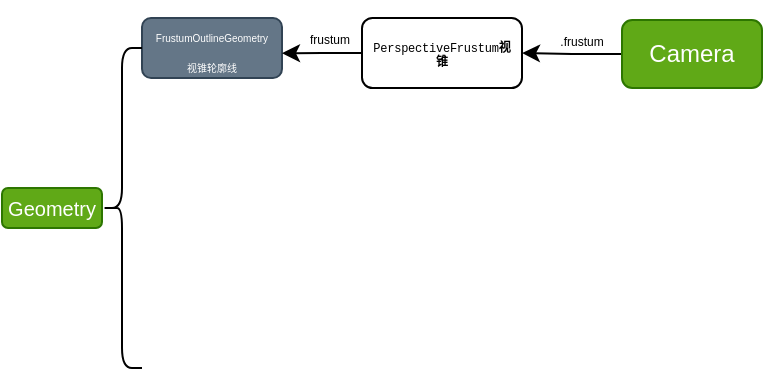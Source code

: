 <mxfile>
    <diagram id="FqTtbH6P4J4EdTwo04oB" name="第 1 页">
        <mxGraphModel dx="306" dy="163" grid="1" gridSize="10" guides="1" tooltips="1" connect="1" arrows="1" fold="1" page="1" pageScale="1" pageWidth="827" pageHeight="1169" math="0" shadow="0">
            <root>
                <mxCell id="0"/>
                <mxCell id="1" parent="0"/>
                <mxCell id="2" value="&lt;font style=&quot;font-size: 10px&quot;&gt;Geometry&lt;/font&gt;" style="rounded=1;whiteSpace=wrap;html=1;fillColor=#60a917;strokeColor=#2D7600;fontColor=#ffffff;" vertex="1" parent="1">
                    <mxGeometry x="10" y="110" width="50" height="20" as="geometry"/>
                </mxCell>
                <mxCell id="5" value="&lt;font style=&quot;font-size: 5px&quot;&gt;FrustumOutlineGeometry&lt;br&gt;视锥轮廓线&lt;br&gt;&lt;/font&gt;" style="rounded=1;whiteSpace=wrap;html=1;fillColor=#647687;strokeColor=#314354;fontColor=#ffffff;" vertex="1" parent="1">
                    <mxGeometry x="80" y="25" width="70" height="30" as="geometry"/>
                </mxCell>
                <mxCell id="10" value="" style="shape=curlyBracket;whiteSpace=wrap;html=1;rounded=1;size=0.5;" vertex="1" parent="1">
                    <mxGeometry x="60" y="40" width="20" height="160" as="geometry"/>
                </mxCell>
                <mxCell id="16" style="edgeStyle=orthogonalEdgeStyle;rounded=0;orthogonalLoop=1;jettySize=auto;html=1;exitX=0;exitY=0.5;exitDx=0;exitDy=0;entryX=1;entryY=0.588;entryDx=0;entryDy=0;entryPerimeter=0;fontSize=6;" edge="1" parent="1" source="15" target="5">
                    <mxGeometry relative="1" as="geometry"/>
                </mxCell>
                <mxCell id="15" value="&lt;p style=&quot;line-height: 20% ; font-size: 6px&quot;&gt;&lt;/p&gt;&lt;h4 class=&quot;name&quot; id=&quot;PerspectiveFrustum&quot; style=&quot;position: relative ; margin: 18px 0px ; padding: 2px 4px ; clear: both ; font-size: 6px ; line-height: 100%&quot;&gt;&lt;font style=&quot;font-size: 6px&quot;&gt;&lt;font face=&quot;consolas, liberation mono, menlo, courier new, courier, monaco, monospace&quot; style=&quot;font-size: 6px&quot;&gt;&lt;span style=&quot;font-weight: 400 ; letter-spacing: -0.12px ; font-size: 6px&quot;&gt;PerspectiveFrustum&lt;/span&gt;&lt;/font&gt;&lt;/font&gt;视锥&lt;/h4&gt;&lt;p style=&quot;font-size: 6px&quot;&gt;&lt;/p&gt;" style="rounded=1;whiteSpace=wrap;html=1;fontSize=6;spacing=2;" vertex="1" parent="1">
                    <mxGeometry x="190" y="25" width="80" height="35" as="geometry"/>
                </mxCell>
                <mxCell id="17" value="frustum" style="text;html=1;strokeColor=none;fillColor=none;align=center;verticalAlign=middle;whiteSpace=wrap;rounded=0;fontSize=6;" vertex="1" parent="1">
                    <mxGeometry x="154" y="26" width="40" height="20" as="geometry"/>
                </mxCell>
                <mxCell id="21" style="edgeStyle=orthogonalEdgeStyle;rounded=0;orthogonalLoop=1;jettySize=auto;html=1;exitX=0;exitY=0.5;exitDx=0;exitDy=0;entryX=1;entryY=0.5;entryDx=0;entryDy=0;fontSize=12;" edge="1" parent="1" source="18" target="15">
                    <mxGeometry relative="1" as="geometry"/>
                </mxCell>
                <object label="Camera" id="18">
                    <mxCell style="rounded=1;whiteSpace=wrap;html=1;fillColor=#60a917;fontSize=12;strokeColor=#2D7600;fontColor=#ffffff;" vertex="1" parent="1">
                        <mxGeometry x="320" y="26" width="70" height="34" as="geometry"/>
                    </mxCell>
                </object>
                <mxCell id="20" value=".frustum" style="text;html=1;strokeColor=none;fillColor=none;align=center;verticalAlign=middle;whiteSpace=wrap;rounded=0;fontSize=6;" vertex="1" parent="1">
                    <mxGeometry x="280" y="27" width="40" height="20" as="geometry"/>
                </mxCell>
            </root>
        </mxGraphModel>
    </diagram>
</mxfile>